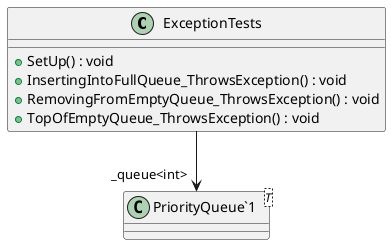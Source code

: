 @startuml
class ExceptionTests {
    + SetUp() : void
    + InsertingIntoFullQueue_ThrowsException() : void
    + RemovingFromEmptyQueue_ThrowsException() : void
    + TopOfEmptyQueue_ThrowsException() : void
}
class "PriorityQueue`1"<T> {
}
ExceptionTests --> "_queue<int>" "PriorityQueue`1"
@enduml
